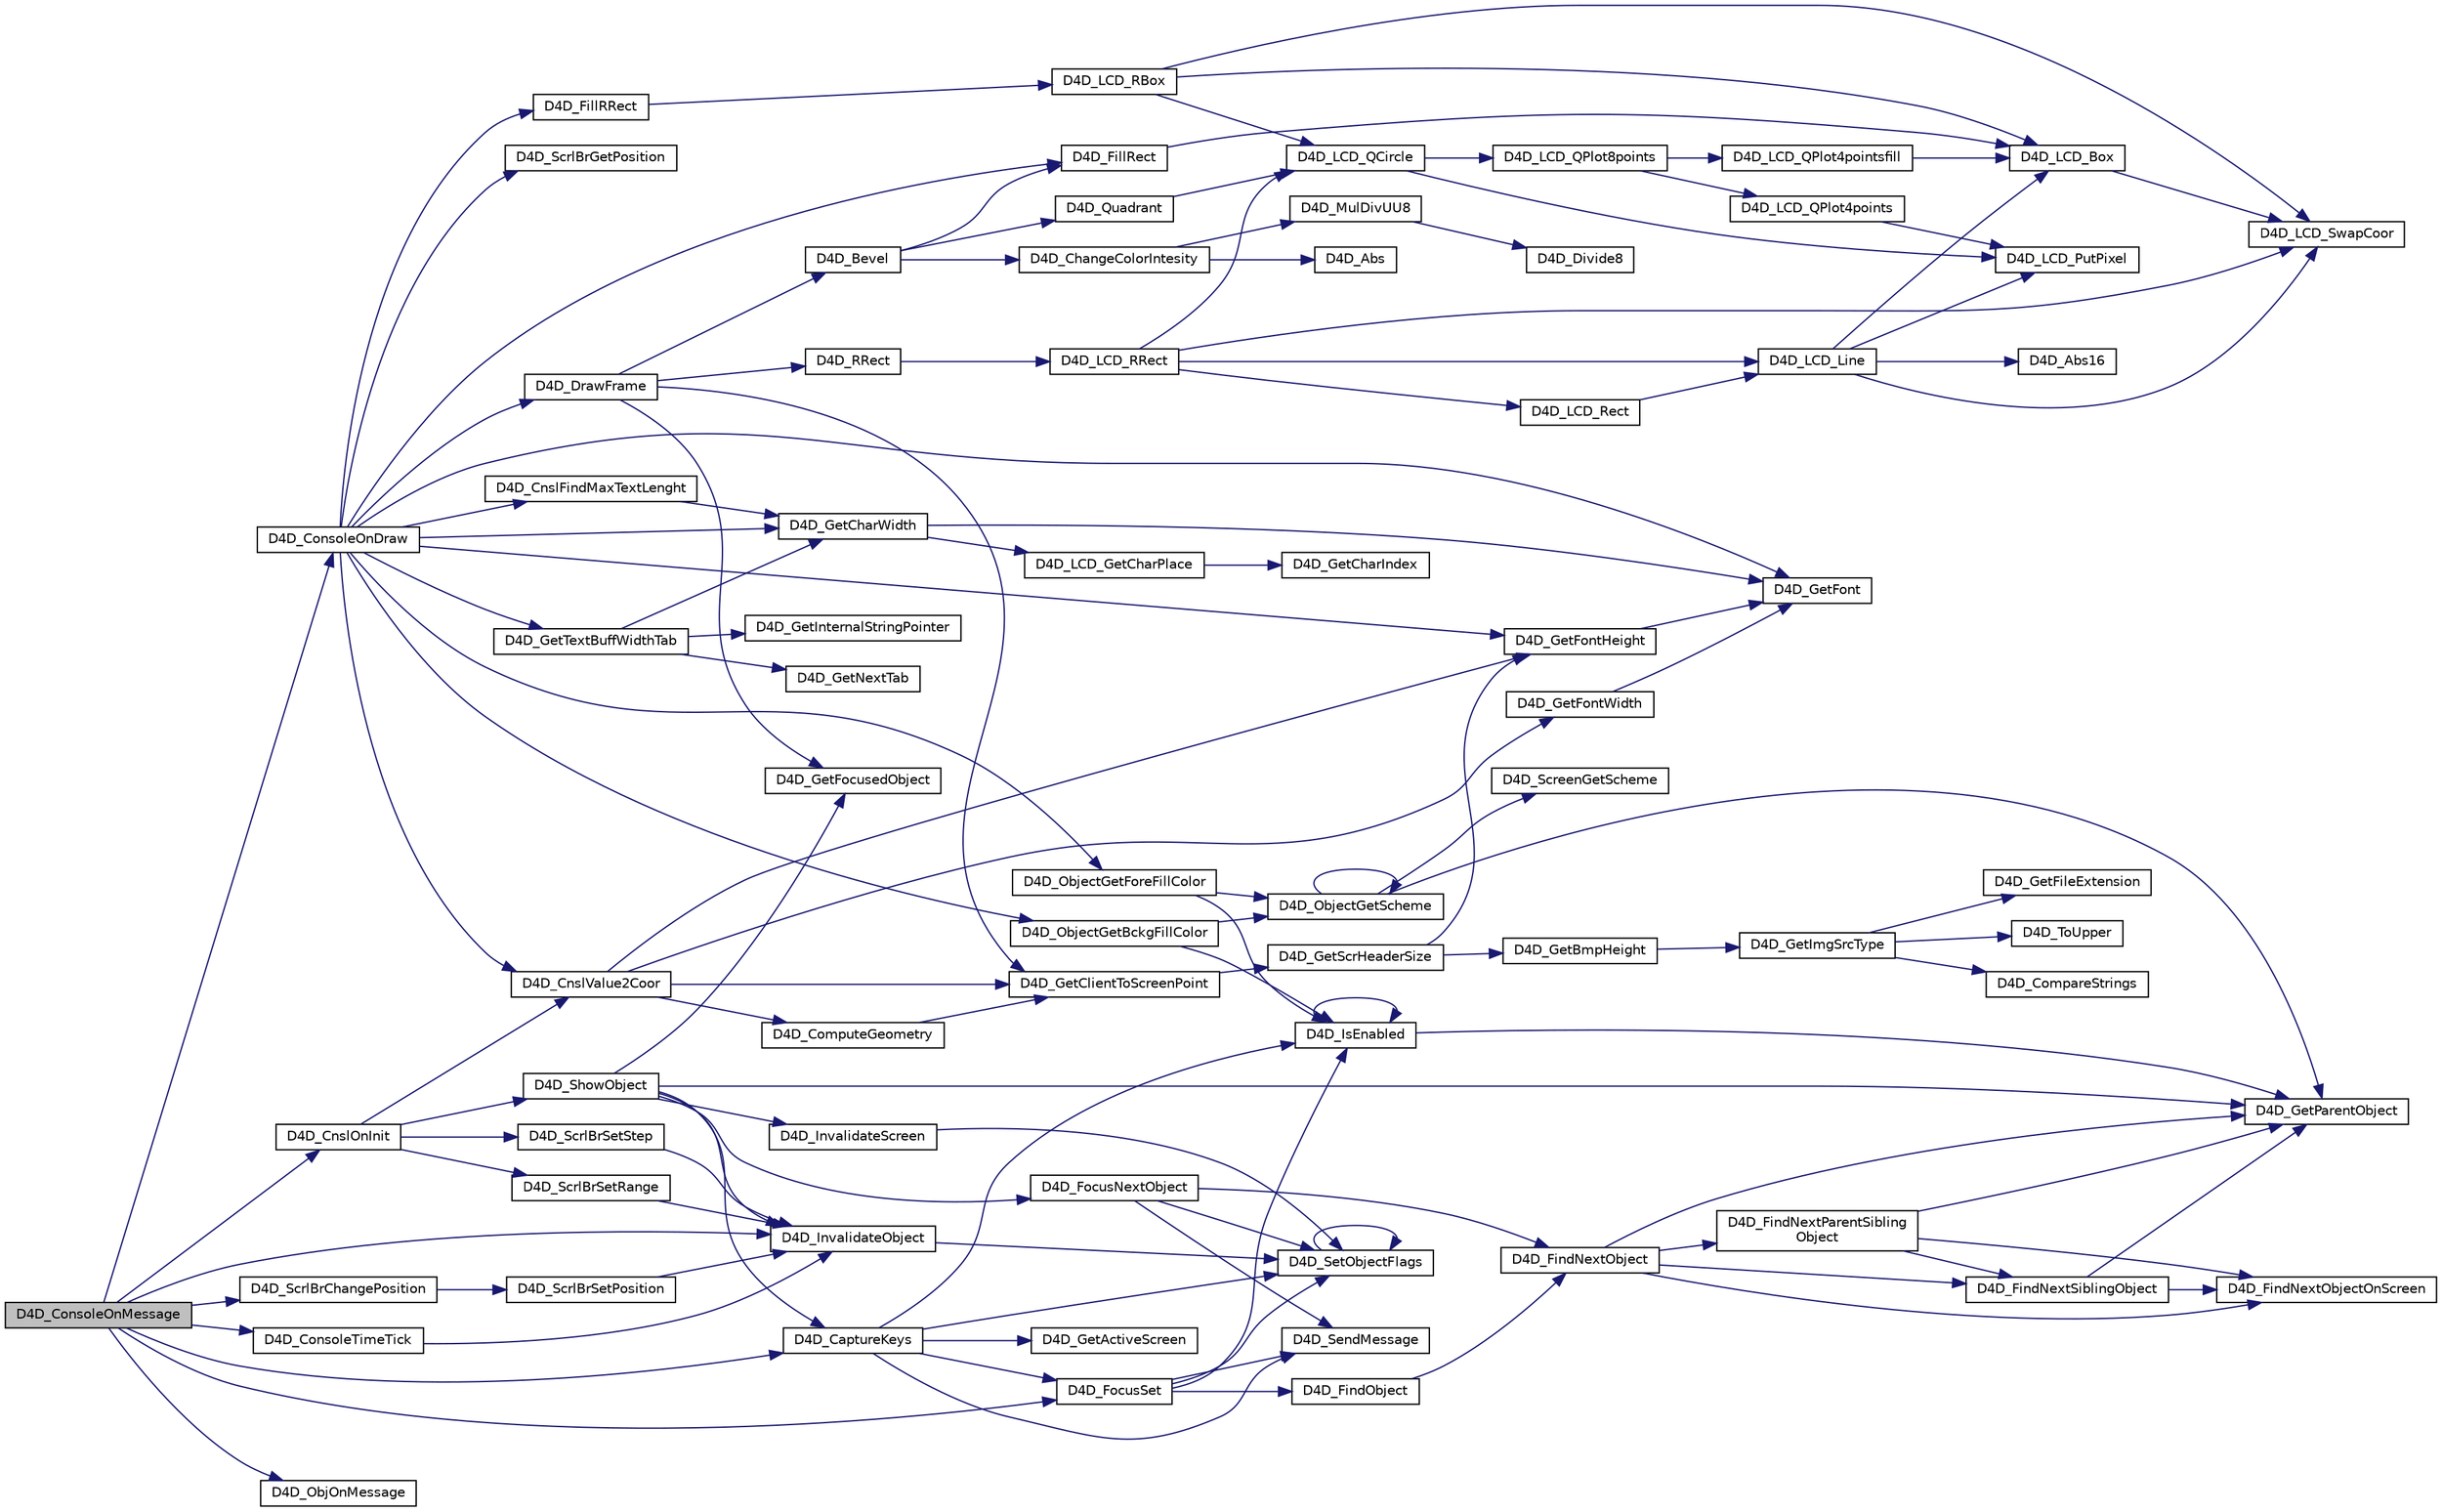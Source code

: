 digraph "D4D_ConsoleOnMessage"
{
  edge [fontname="Helvetica",fontsize="10",labelfontname="Helvetica",labelfontsize="10"];
  node [fontname="Helvetica",fontsize="10",shape=record];
  rankdir="LR";
  Node1 [label="D4D_ConsoleOnMessage",height=0.2,width=0.4,color="black", fillcolor="grey75", style="filled" fontcolor="black"];
  Node1 -> Node2 [color="midnightblue",fontsize="10",style="solid",fontname="Helvetica"];
  Node2 [label="D4D_ConsoleOnDraw",height=0.2,width=0.4,color="black", fillcolor="white", style="filled",URL="$d4d__console_8c.html#a4aec40f52339c770d7c0bf4b30da952e"];
  Node2 -> Node3 [color="midnightblue",fontsize="10",style="solid",fontname="Helvetica"];
  Node3 [label="D4D_CnslValue2Coor",height=0.2,width=0.4,color="black", fillcolor="white", style="filled",URL="$d4d__console_8c.html#af24a955ab36f6586cc5ca859caf7e45e"];
  Node3 -> Node4 [color="midnightblue",fontsize="10",style="solid",fontname="Helvetica"];
  Node4 [label="D4D_GetClientToScreenPoint",height=0.2,width=0.4,color="black", fillcolor="white", style="filled",URL="$group__doxd4d__screen__func.html#ga1eb7eb33d47b83e63379713256eace5f",tooltip="The function convert client point on the screen to the global screen point. "];
  Node4 -> Node5 [color="midnightblue",fontsize="10",style="solid",fontname="Helvetica"];
  Node5 [label="D4D_GetScrHeaderSize",height=0.2,width=0.4,color="black", fillcolor="white", style="filled",URL="$d4d__private_8h.html#a3c878628fb15057f286e4dcb835e1bb4"];
  Node5 -> Node6 [color="midnightblue",fontsize="10",style="solid",fontname="Helvetica"];
  Node6 [label="D4D_GetFontHeight",height=0.2,width=0.4,color="black", fillcolor="white", style="filled",URL="$d4d__font_8c.html#aae629b70981b64e916bda3d9229f7e83"];
  Node6 -> Node7 [color="midnightblue",fontsize="10",style="solid",fontname="Helvetica"];
  Node7 [label="D4D_GetFont",height=0.2,width=0.4,color="black", fillcolor="white", style="filled",URL="$d4d__font_8c.html#acf704a759fded3786de7a83a0e783f2a"];
  Node5 -> Node8 [color="midnightblue",fontsize="10",style="solid",fontname="Helvetica"];
  Node8 [label="D4D_GetBmpHeight",height=0.2,width=0.4,color="black", fillcolor="white", style="filled",URL="$group__doxd4d__bmp__func.html#gaf9d004f6dfa39b1779436b038393e363",tooltip="Function gets information about bitmap height. "];
  Node8 -> Node9 [color="midnightblue",fontsize="10",style="solid",fontname="Helvetica"];
  Node9 [label="D4D_GetImgSrcType",height=0.2,width=0.4,color="black", fillcolor="white", style="filled",URL="$group__doxd4d__bmp__func.html#gabe9ce992fdfbc6558241ceab709a2d9a",tooltip="Function returns the type of image source. "];
  Node9 -> Node10 [color="midnightblue",fontsize="10",style="solid",fontname="Helvetica"];
  Node10 [label="D4D_GetFileExtension",height=0.2,width=0.4,color="black", fillcolor="white", style="filled",URL="$d4d__extsrc_8h.html#a52cdd23a333071ed9cb9ce52d84451e3"];
  Node9 -> Node11 [color="midnightblue",fontsize="10",style="solid",fontname="Helvetica"];
  Node11 [label="D4D_ToUpper",height=0.2,width=0.4,color="black", fillcolor="white", style="filled",URL="$d4d__extsrc_8c.html#ac667a2f5348399a4b6d7ad1b1401e879",tooltip="The function convert all small alpha characters to upper in string(terminated by zero) ..."];
  Node9 -> Node12 [color="midnightblue",fontsize="10",style="solid",fontname="Helvetica"];
  Node12 [label="D4D_CompareStrings",height=0.2,width=0.4,color="black", fillcolor="white", style="filled",URL="$d4d__extsrc_8c.html#af627f992df1931d95ae84b44258dc65e",tooltip="The function copare two strings (terminated by zero) "];
  Node3 -> Node13 [color="midnightblue",fontsize="10",style="solid",fontname="Helvetica"];
  Node13 [label="D4D_ComputeGeometry",height=0.2,width=0.4,color="black", fillcolor="white", style="filled",URL="$d4d__base_8c.html#accc5380c29749c30aab246b10c532681"];
  Node13 -> Node4 [color="midnightblue",fontsize="10",style="solid",fontname="Helvetica"];
  Node3 -> Node14 [color="midnightblue",fontsize="10",style="solid",fontname="Helvetica"];
  Node14 [label="D4D_GetFontWidth",height=0.2,width=0.4,color="black", fillcolor="white", style="filled",URL="$d4d__font_8c.html#a361368f9b194c61a3f510a6dbd13cd4a"];
  Node14 -> Node7 [color="midnightblue",fontsize="10",style="solid",fontname="Helvetica"];
  Node3 -> Node6 [color="midnightblue",fontsize="10",style="solid",fontname="Helvetica"];
  Node2 -> Node15 [color="midnightblue",fontsize="10",style="solid",fontname="Helvetica"];
  Node15 [label="D4D_ObjectGetForeFillColor",height=0.2,width=0.4,color="black", fillcolor="white", style="filled",URL="$group__doxd4d__scheme__func.html#ga03a58709f9089c68e320eba55899917e",tooltip="Function return object current fill fore color. "];
  Node15 -> Node16 [color="midnightblue",fontsize="10",style="solid",fontname="Helvetica"];
  Node16 [label="D4D_ObjectGetScheme",height=0.2,width=0.4,color="black", fillcolor="white", style="filled",URL="$group__doxd4d__scheme__func.html#ga0037c72f805b81afa1cef36f5bdb3711",tooltip="Function return the pointer to current use object scheme of object. "];
  Node16 -> Node17 [color="midnightblue",fontsize="10",style="solid",fontname="Helvetica"];
  Node17 [label="D4D_GetParentObject",height=0.2,width=0.4,color="black", fillcolor="white", style="filled",URL="$d4d__object_8c.html#aeb1e10fa1768c3ab69bae8f35fbdde9e"];
  Node16 -> Node16 [color="midnightblue",fontsize="10",style="solid",fontname="Helvetica"];
  Node16 -> Node18 [color="midnightblue",fontsize="10",style="solid",fontname="Helvetica"];
  Node18 [label="D4D_ScreenGetScheme",height=0.2,width=0.4,color="black", fillcolor="white", style="filled",URL="$d4d_8h.html#aff79f1fe75542112c6a26f29eae32180"];
  Node15 -> Node19 [color="midnightblue",fontsize="10",style="solid",fontname="Helvetica"];
  Node19 [label="D4D_IsEnabled",height=0.2,width=0.4,color="black", fillcolor="white", style="filled",URL="$group__doxd4d__object__func.html#gada4f81524444a3cabef73d4fa2988b15",tooltip="Function find out if the object is enabled or not. "];
  Node19 -> Node17 [color="midnightblue",fontsize="10",style="solid",fontname="Helvetica"];
  Node19 -> Node19 [color="midnightblue",fontsize="10",style="solid",fontname="Helvetica"];
  Node2 -> Node20 [color="midnightblue",fontsize="10",style="solid",fontname="Helvetica"];
  Node20 [label="D4D_ObjectGetBckgFillColor",height=0.2,width=0.4,color="black", fillcolor="white", style="filled",URL="$group__doxd4d__scheme__func.html#gaad25fd67fd667b9517bfb75f36f0b426",tooltip="Function return object current fill background color. "];
  Node20 -> Node16 [color="midnightblue",fontsize="10",style="solid",fontname="Helvetica"];
  Node20 -> Node19 [color="midnightblue",fontsize="10",style="solid",fontname="Helvetica"];
  Node2 -> Node21 [color="midnightblue",fontsize="10",style="solid",fontname="Helvetica"];
  Node21 [label="D4D_FillRRect",height=0.2,width=0.4,color="black", fillcolor="white", style="filled",URL="$group__doxd4d__basic__draw__func.html#ga8e67d983050dc41e2984a44af9f989c5",tooltip="Function draw filled rectangle on the screen with round corners. "];
  Node21 -> Node22 [color="midnightblue",fontsize="10",style="solid",fontname="Helvetica"];
  Node22 [label="D4D_LCD_RBox",height=0.2,width=0.4,color="black", fillcolor="white", style="filled",URL="$d4d__low_8c.html#a69f1735f580a19e4a777736f017cf0c1"];
  Node22 -> Node23 [color="midnightblue",fontsize="10",style="solid",fontname="Helvetica"];
  Node23 [label="D4D_LCD_SwapCoor",height=0.2,width=0.4,color="black", fillcolor="white", style="filled",URL="$d4d__low_8c.html#a450664aef631dc065b1d290e8b75f863"];
  Node22 -> Node24 [color="midnightblue",fontsize="10",style="solid",fontname="Helvetica"];
  Node24 [label="D4D_LCD_Box",height=0.2,width=0.4,color="black", fillcolor="white", style="filled",URL="$d4d__low_8c.html#a65810021c5d69c06eeefa40f0c800b60"];
  Node24 -> Node23 [color="midnightblue",fontsize="10",style="solid",fontname="Helvetica"];
  Node22 -> Node25 [color="midnightblue",fontsize="10",style="solid",fontname="Helvetica"];
  Node25 [label="D4D_LCD_QCircle",height=0.2,width=0.4,color="black", fillcolor="white", style="filled",URL="$d4d__low_8c.html#a0b3fcdb3eb314f2fe830cc257627de8c"];
  Node25 -> Node26 [color="midnightblue",fontsize="10",style="solid",fontname="Helvetica"];
  Node26 [label="D4D_LCD_PutPixel",height=0.2,width=0.4,color="black", fillcolor="white", style="filled",URL="$d4d__low_8c.html#a7df9d0f828a7a12cbf56d640217a7d8a"];
  Node25 -> Node27 [color="midnightblue",fontsize="10",style="solid",fontname="Helvetica"];
  Node27 [label="D4D_LCD_QPlot8points",height=0.2,width=0.4,color="black", fillcolor="white", style="filled",URL="$d4d__low_8c.html#a8567ee4b31298bfe6f6e7959bcf5456f"];
  Node27 -> Node28 [color="midnightblue",fontsize="10",style="solid",fontname="Helvetica"];
  Node28 [label="D4D_LCD_QPlot4pointsfill",height=0.2,width=0.4,color="black", fillcolor="white", style="filled",URL="$d4d__low_8c.html#a97e36119e00202bde366aab6f0c61672"];
  Node28 -> Node24 [color="midnightblue",fontsize="10",style="solid",fontname="Helvetica"];
  Node27 -> Node29 [color="midnightblue",fontsize="10",style="solid",fontname="Helvetica"];
  Node29 [label="D4D_LCD_QPlot4points",height=0.2,width=0.4,color="black", fillcolor="white", style="filled",URL="$d4d__low_8c.html#afde60e05692fa0721250ce6925313e17"];
  Node29 -> Node26 [color="midnightblue",fontsize="10",style="solid",fontname="Helvetica"];
  Node2 -> Node30 [color="midnightblue",fontsize="10",style="solid",fontname="Helvetica"];
  Node30 [label="D4D_DrawFrame",height=0.2,width=0.4,color="black", fillcolor="white", style="filled",URL="$group__doxd4d__basic__draw__func.html#ga2a94dcb1c71ab3cd8c8008c5330a434e",tooltip="Function draw standard object frame based on the object settings and current state. "];
  Node30 -> Node4 [color="midnightblue",fontsize="10",style="solid",fontname="Helvetica"];
  Node30 -> Node31 [color="midnightblue",fontsize="10",style="solid",fontname="Helvetica"];
  Node31 [label="D4D_GetFocusedObject",height=0.2,width=0.4,color="black", fillcolor="white", style="filled",URL="$group__doxd4d__screen__func.html#ga3ed73bc4536f45e2600dfdfdd8d13601",tooltip="The function returns pointer to object that is focused in given screen. "];
  Node30 -> Node32 [color="midnightblue",fontsize="10",style="solid",fontname="Helvetica"];
  Node32 [label="D4D_Bevel",height=0.2,width=0.4,color="black", fillcolor="white", style="filled",URL="$group__doxd4d__basic__draw__func.html#gab2a67b0452682941ea6930ad5df6a824",tooltip="Function draw standard object bevel specified by parameters. "];
  Node32 -> Node33 [color="midnightblue",fontsize="10",style="solid",fontname="Helvetica"];
  Node33 [label="D4D_ChangeColorIntesity",height=0.2,width=0.4,color="black", fillcolor="white", style="filled",URL="$group__doxd4d__scheme__func.html#ga77e2ec7e804c88e475f5621053773268",tooltip="Compute change of color intesity. "];
  Node33 -> Node34 [color="midnightblue",fontsize="10",style="solid",fontname="Helvetica"];
  Node34 [label="D4D_Abs",height=0.2,width=0.4,color="black", fillcolor="white", style="filled",URL="$group__doxd4d__math__func.html#gace9b50d1b3fc631ced8489183a714804",tooltip="Calculation of absolute value - 8 bit. "];
  Node33 -> Node35 [color="midnightblue",fontsize="10",style="solid",fontname="Helvetica"];
  Node35 [label="D4D_MulDivUU8",height=0.2,width=0.4,color="black", fillcolor="white", style="filled",URL="$group__doxd4d__math__func.html#ga1710a1b4ba7ec0d739c0fab1ab5b4ed9",tooltip="Simple proportion unsigned calculation - 8 bit. "];
  Node35 -> Node36 [color="midnightblue",fontsize="10",style="solid",fontname="Helvetica"];
  Node36 [label="D4D_Divide8",height=0.2,width=0.4,color="black", fillcolor="white", style="filled",URL="$d4d__math_8c.html#a84562213c3bb119f9ed4afd0ce75cc52",tooltip="Fast 16/8=8 divide operation with rounding and saturation. "];
  Node32 -> Node37 [color="midnightblue",fontsize="10",style="solid",fontname="Helvetica"];
  Node37 [label="D4D_Quadrant",height=0.2,width=0.4,color="black", fillcolor="white", style="filled",URL="$group__doxd4d__basic__draw__func.html#ga4ea4484aca8a7a3bdeaa24aa26bfd02a",tooltip="Function draw quadrant of circle on the screen. "];
  Node37 -> Node25 [color="midnightblue",fontsize="10",style="solid",fontname="Helvetica"];
  Node32 -> Node38 [color="midnightblue",fontsize="10",style="solid",fontname="Helvetica"];
  Node38 [label="D4D_FillRect",height=0.2,width=0.4,color="black", fillcolor="white", style="filled",URL="$group__doxd4d__basic__draw__func.html#gaab878b72dcc003891ceaf705088c611c",tooltip="Function draw filled rectangle on the screen. "];
  Node38 -> Node24 [color="midnightblue",fontsize="10",style="solid",fontname="Helvetica"];
  Node30 -> Node39 [color="midnightblue",fontsize="10",style="solid",fontname="Helvetica"];
  Node39 [label="D4D_RRect",height=0.2,width=0.4,color="black", fillcolor="white", style="filled",URL="$group__doxd4d__basic__draw__func.html#ga0396be35ce2a28935e3aed036cf52a80",tooltip="Function draw rectangle on the screen with round corners. "];
  Node39 -> Node40 [color="midnightblue",fontsize="10",style="solid",fontname="Helvetica"];
  Node40 [label="D4D_LCD_RRect",height=0.2,width=0.4,color="black", fillcolor="white", style="filled",URL="$d4d__low_8c.html#a8f9c6276de8111853b9b73e87e2b004a"];
  Node40 -> Node23 [color="midnightblue",fontsize="10",style="solid",fontname="Helvetica"];
  Node40 -> Node41 [color="midnightblue",fontsize="10",style="solid",fontname="Helvetica"];
  Node41 [label="D4D_LCD_Line",height=0.2,width=0.4,color="black", fillcolor="white", style="filled",URL="$d4d__low_8c.html#a3aca803259156c65646263edab27275a"];
  Node41 -> Node23 [color="midnightblue",fontsize="10",style="solid",fontname="Helvetica"];
  Node41 -> Node24 [color="midnightblue",fontsize="10",style="solid",fontname="Helvetica"];
  Node41 -> Node42 [color="midnightblue",fontsize="10",style="solid",fontname="Helvetica"];
  Node42 [label="D4D_Abs16",height=0.2,width=0.4,color="black", fillcolor="white", style="filled",URL="$group__doxd4d__math__func.html#ga5913b7126e093be7728640d43ce4803b",tooltip="Calculation of absolute value - 16 bit. "];
  Node41 -> Node26 [color="midnightblue",fontsize="10",style="solid",fontname="Helvetica"];
  Node40 -> Node25 [color="midnightblue",fontsize="10",style="solid",fontname="Helvetica"];
  Node40 -> Node43 [color="midnightblue",fontsize="10",style="solid",fontname="Helvetica"];
  Node43 [label="D4D_LCD_Rect",height=0.2,width=0.4,color="black", fillcolor="white", style="filled",URL="$d4d__low_8c.html#a61637753b03d0ada6e7f8ca501f0e70b"];
  Node43 -> Node41 [color="midnightblue",fontsize="10",style="solid",fontname="Helvetica"];
  Node2 -> Node44 [color="midnightblue",fontsize="10",style="solid",fontname="Helvetica"];
  Node44 [label="D4D_ScrlBrGetPosition",height=0.2,width=0.4,color="black", fillcolor="white", style="filled",URL="$group__doxd4d__scroll__bar__func.html#ga0d95ab40880b3119168a0dd0f5a58800",tooltip="The function gets the scroll bar position. "];
  Node2 -> Node6 [color="midnightblue",fontsize="10",style="solid",fontname="Helvetica"];
  Node2 -> Node7 [color="midnightblue",fontsize="10",style="solid",fontname="Helvetica"];
  Node2 -> Node45 [color="midnightblue",fontsize="10",style="solid",fontname="Helvetica"];
  Node45 [label="D4D_CnslFindMaxTextLenght",height=0.2,width=0.4,color="black", fillcolor="white", style="filled",URL="$d4d__console_8c.html#aac9d2b3aeb5b3b7db5abedbe621eef31"];
  Node45 -> Node46 [color="midnightblue",fontsize="10",style="solid",fontname="Helvetica"];
  Node46 [label="D4D_GetCharWidth",height=0.2,width=0.4,color="black", fillcolor="white", style="filled",URL="$d4d__font_8c.html#aeec29ff309455ddb5adce0107561d47b"];
  Node46 -> Node7 [color="midnightblue",fontsize="10",style="solid",fontname="Helvetica"];
  Node46 -> Node47 [color="midnightblue",fontsize="10",style="solid",fontname="Helvetica"];
  Node47 [label="D4D_LCD_GetCharPlace",height=0.2,width=0.4,color="black", fillcolor="white", style="filled",URL="$d4d__font_8c.html#a43acdd475ef7db17e00a6999cde00578"];
  Node47 -> Node48 [color="midnightblue",fontsize="10",style="solid",fontname="Helvetica"];
  Node48 [label="D4D_GetCharIndex",height=0.2,width=0.4,color="black", fillcolor="white", style="filled",URL="$d4d__font_8c.html#a4dc0aafa5f109feee7a6fea4e98e5df2"];
  Node2 -> Node46 [color="midnightblue",fontsize="10",style="solid",fontname="Helvetica"];
  Node2 -> Node49 [color="midnightblue",fontsize="10",style="solid",fontname="Helvetica"];
  Node49 [label="D4D_GetTextBuffWidthTab",height=0.2,width=0.4,color="black", fillcolor="white", style="filled",URL="$group__doxd4d__string__func.html#gada3f65b64c55a4229740bbd7e721f0f8",tooltip="The function returns width of text in pixels, also with tab table. "];
  Node49 -> Node50 [color="midnightblue",fontsize="10",style="solid",fontname="Helvetica"];
  Node50 [label="D4D_GetInternalStringPointer",height=0.2,width=0.4,color="black", fillcolor="white", style="filled",URL="$group__doxd4d__string__func.html#ga07b135522d3dfd761361887272ae26dd",tooltip="The function gets the real internal pointer to string. "];
  Node49 -> Node51 [color="midnightblue",fontsize="10",style="solid",fontname="Helvetica"];
  Node51 [label="D4D_GetNextTab",height=0.2,width=0.4,color="black", fillcolor="white", style="filled",URL="$d4d__font_8c.html#a39d8e8e703e0f108970fff86f6179bd1"];
  Node49 -> Node46 [color="midnightblue",fontsize="10",style="solid",fontname="Helvetica"];
  Node2 -> Node38 [color="midnightblue",fontsize="10",style="solid",fontname="Helvetica"];
  Node1 -> Node52 [color="midnightblue",fontsize="10",style="solid",fontname="Helvetica"];
  Node52 [label="D4D_CnslOnInit",height=0.2,width=0.4,color="black", fillcolor="white", style="filled",URL="$d4d__console_8c.html#ad4a71a1de23a6f57713fcd6e4fc9d664"];
  Node52 -> Node3 [color="midnightblue",fontsize="10",style="solid",fontname="Helvetica"];
  Node52 -> Node53 [color="midnightblue",fontsize="10",style="solid",fontname="Helvetica"];
  Node53 [label="D4D_ScrlBrSetRange",height=0.2,width=0.4,color="black", fillcolor="white", style="filled",URL="$group__doxd4d__scroll__bar__func.html#gaefd74f2ae3a77f03f2970630b89b0ff5",tooltip="The function sets the range of scroll bar scale. "];
  Node53 -> Node54 [color="midnightblue",fontsize="10",style="solid",fontname="Helvetica"];
  Node54 [label="D4D_InvalidateObject",height=0.2,width=0.4,color="black", fillcolor="white", style="filled",URL="$group__doxd4d__object__func.html#gaefb01366bfbf9ac020c19584a2a3c3b9",tooltip="Function invalidate object to redraw on screen. "];
  Node54 -> Node55 [color="midnightblue",fontsize="10",style="solid",fontname="Helvetica"];
  Node55 [label="D4D_SetObjectFlags",height=0.2,width=0.4,color="black", fillcolor="white", style="filled",URL="$d4d__object_8c.html#a9ea5194ba65b4124d374109fa782d237"];
  Node55 -> Node55 [color="midnightblue",fontsize="10",style="solid",fontname="Helvetica"];
  Node52 -> Node56 [color="midnightblue",fontsize="10",style="solid",fontname="Helvetica"];
  Node56 [label="D4D_ScrlBrSetStep",height=0.2,width=0.4,color="black", fillcolor="white", style="filled",URL="$group__doxd4d__scroll__bar__func.html#gaae9edd2c13fcb67fe3d28e00d42af5a2",tooltip="The function sets the step and page of scroll bar scale. "];
  Node56 -> Node54 [color="midnightblue",fontsize="10",style="solid",fontname="Helvetica"];
  Node52 -> Node57 [color="midnightblue",fontsize="10",style="solid",fontname="Helvetica"];
  Node57 [label="D4D_ShowObject",height=0.2,width=0.4,color="black", fillcolor="white", style="filled",URL="$group__doxd4d__object__func.html#ga7601e6ac9dbba8f79957285677ccb039",tooltip="Function control visibility of object on screen. "];
  Node57 -> Node54 [color="midnightblue",fontsize="10",style="solid",fontname="Helvetica"];
  Node57 -> Node58 [color="midnightblue",fontsize="10",style="solid",fontname="Helvetica"];
  Node58 [label="D4D_CaptureKeys",height=0.2,width=0.4,color="black", fillcolor="white", style="filled",URL="$group__doxd4d__object__func.html#gaf785f10de38c2df9523cd3466035f93f",tooltip="Function switch on capturing the keys to objects. "];
  Node58 -> Node59 [color="midnightblue",fontsize="10",style="solid",fontname="Helvetica"];
  Node59 [label="D4D_GetActiveScreen",height=0.2,width=0.4,color="black", fillcolor="white", style="filled",URL="$group__doxd4d__screen__func.html#ga60bd18ea3f1e4d87c1eda36c0f4c01f9",tooltip="Returns pointer to current active screen. "];
  Node58 -> Node55 [color="midnightblue",fontsize="10",style="solid",fontname="Helvetica"];
  Node58 -> Node60 [color="midnightblue",fontsize="10",style="solid",fontname="Helvetica"];
  Node60 [label="D4D_SendMessage",height=0.2,width=0.4,color="black", fillcolor="white", style="filled",URL="$d4d__base_8c.html#ad307c9584a62c2cb94cab1ea72ad3c47"];
  Node58 -> Node19 [color="midnightblue",fontsize="10",style="solid",fontname="Helvetica"];
  Node58 -> Node61 [color="midnightblue",fontsize="10",style="solid",fontname="Helvetica"];
  Node61 [label="D4D_FocusSet",height=0.2,width=0.4,color="black", fillcolor="white", style="filled",URL="$group__doxd4d__screen__func.html#gac8938c4e965acfa7f40094d4508e039d",tooltip="The function set the obejct focus to new object. "];
  Node61 -> Node62 [color="midnightblue",fontsize="10",style="solid",fontname="Helvetica"];
  Node62 [label="D4D_FindObject",height=0.2,width=0.4,color="black", fillcolor="white", style="filled",URL="$d4d__screen_8c.html#a8779d8ec70a52bbf56484fa8cd8b1884"];
  Node62 -> Node63 [color="midnightblue",fontsize="10",style="solid",fontname="Helvetica"];
  Node63 [label="D4D_FindNextObject",height=0.2,width=0.4,color="black", fillcolor="white", style="filled",URL="$d4d__object_8c.html#a60c5cc0c04e845b028fd591039d72b4f"];
  Node63 -> Node64 [color="midnightblue",fontsize="10",style="solid",fontname="Helvetica"];
  Node64 [label="D4D_FindNextObjectOnScreen",height=0.2,width=0.4,color="black", fillcolor="white", style="filled",URL="$d4d__object_8c.html#a52bc37a5836b83fb088514a94ef63258"];
  Node63 -> Node65 [color="midnightblue",fontsize="10",style="solid",fontname="Helvetica"];
  Node65 [label="D4D_FindNextSiblingObject",height=0.2,width=0.4,color="black", fillcolor="white", style="filled",URL="$d4d__object_8c.html#ac6d2a59c98f9f37d65a3ca2f2ac53a1a"];
  Node65 -> Node17 [color="midnightblue",fontsize="10",style="solid",fontname="Helvetica"];
  Node65 -> Node64 [color="midnightblue",fontsize="10",style="solid",fontname="Helvetica"];
  Node63 -> Node66 [color="midnightblue",fontsize="10",style="solid",fontname="Helvetica"];
  Node66 [label="D4D_FindNextParentSibling\lObject",height=0.2,width=0.4,color="black", fillcolor="white", style="filled",URL="$d4d__object_8c.html#a94f877d36a6c5dde73c340fc90bfd42d"];
  Node66 -> Node17 [color="midnightblue",fontsize="10",style="solid",fontname="Helvetica"];
  Node66 -> Node64 [color="midnightblue",fontsize="10",style="solid",fontname="Helvetica"];
  Node66 -> Node65 [color="midnightblue",fontsize="10",style="solid",fontname="Helvetica"];
  Node63 -> Node17 [color="midnightblue",fontsize="10",style="solid",fontname="Helvetica"];
  Node61 -> Node19 [color="midnightblue",fontsize="10",style="solid",fontname="Helvetica"];
  Node61 -> Node55 [color="midnightblue",fontsize="10",style="solid",fontname="Helvetica"];
  Node61 -> Node60 [color="midnightblue",fontsize="10",style="solid",fontname="Helvetica"];
  Node57 -> Node31 [color="midnightblue",fontsize="10",style="solid",fontname="Helvetica"];
  Node57 -> Node67 [color="midnightblue",fontsize="10",style="solid",fontname="Helvetica"];
  Node67 [label="D4D_FocusNextObject",height=0.2,width=0.4,color="black", fillcolor="white", style="filled",URL="$group__doxd4d__screen__func.html#gab37ec362fa71d6352ceac0a1558529fa",tooltip="The function change focus to the next object in the given screen. "];
  Node67 -> Node63 [color="midnightblue",fontsize="10",style="solid",fontname="Helvetica"];
  Node67 -> Node55 [color="midnightblue",fontsize="10",style="solid",fontname="Helvetica"];
  Node67 -> Node60 [color="midnightblue",fontsize="10",style="solid",fontname="Helvetica"];
  Node57 -> Node17 [color="midnightblue",fontsize="10",style="solid",fontname="Helvetica"];
  Node57 -> Node68 [color="midnightblue",fontsize="10",style="solid",fontname="Helvetica"];
  Node68 [label="D4D_InvalidateScreen",height=0.2,width=0.4,color="black", fillcolor="white", style="filled",URL="$group__doxd4d__screen__func.html#ga5633d19ba95be7b25045ed76d08bd2a7",tooltip="The function mark the screen and its abject as &quot;redraw pending&quot;. "];
  Node68 -> Node55 [color="midnightblue",fontsize="10",style="solid",fontname="Helvetica"];
  Node1 -> Node61 [color="midnightblue",fontsize="10",style="solid",fontname="Helvetica"];
  Node1 -> Node58 [color="midnightblue",fontsize="10",style="solid",fontname="Helvetica"];
  Node1 -> Node69 [color="midnightblue",fontsize="10",style="solid",fontname="Helvetica"];
  Node69 [label="D4D_ScrlBrChangePosition",height=0.2,width=0.4,color="black", fillcolor="white", style="filled",URL="$group__doxd4d__scroll__bar__func.html#ga410dc4d48f9e8e49ef69f7c0273e5647",tooltip="The function change the scroll bar position. "];
  Node69 -> Node70 [color="midnightblue",fontsize="10",style="solid",fontname="Helvetica"];
  Node70 [label="D4D_ScrlBrSetPosition",height=0.2,width=0.4,color="black", fillcolor="white", style="filled",URL="$group__doxd4d__scroll__bar__func.html#gaeb977966b3a19b8230a2e8f2b2a2949f",tooltip="The function sets the scroll bar position. "];
  Node70 -> Node54 [color="midnightblue",fontsize="10",style="solid",fontname="Helvetica"];
  Node1 -> Node71 [color="midnightblue",fontsize="10",style="solid",fontname="Helvetica"];
  Node71 [label="D4D_ConsoleTimeTick",height=0.2,width=0.4,color="black", fillcolor="white", style="filled",URL="$d4d__console_8c.html#a45906f5bcde7404fe92f44e577b0ae82"];
  Node71 -> Node54 [color="midnightblue",fontsize="10",style="solid",fontname="Helvetica"];
  Node1 -> Node54 [color="midnightblue",fontsize="10",style="solid",fontname="Helvetica"];
  Node1 -> Node72 [color="midnightblue",fontsize="10",style="solid",fontname="Helvetica"];
  Node72 [label="D4D_ObjOnMessage",height=0.2,width=0.4,color="black", fillcolor="white", style="filled",URL="$d4d__object_8c.html#a71af54d42c496cf96eb44fcb42c7928a"];
}
